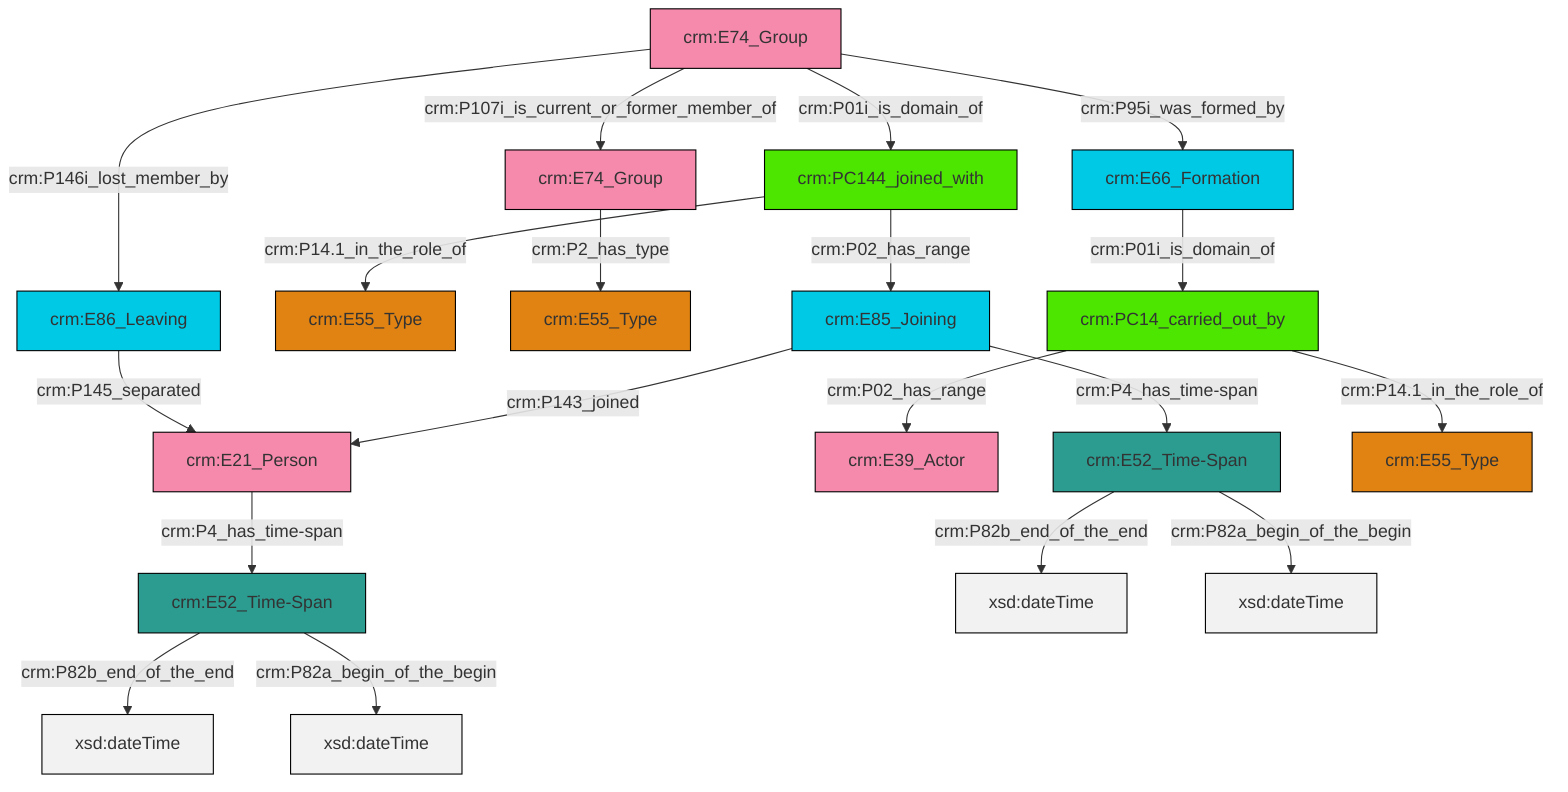 graph TD
classDef Literal fill:#f2f2f2,stroke:#000000;
classDef CRM_Entity fill:#FFFFFF,stroke:#000000;
classDef Temporal_Entity fill:#00C9E6, stroke:#000000;
classDef Type fill:#E18312, stroke:#000000;
classDef Time-Span fill:#2C9C91, stroke:#000000;
classDef Appellation fill:#FFEB7F, stroke:#000000;
classDef Place fill:#008836, stroke:#000000;
classDef Persistent_Item fill:#B266B2, stroke:#000000;
classDef Conceptual_Object fill:#FFD700, stroke:#000000;
classDef Physical_Thing fill:#D2B48C, stroke:#000000;
classDef Actor fill:#f58aad, stroke:#000000;
classDef PC_Classes fill:#4ce600, stroke:#000000;
classDef Multi fill:#cccccc,stroke:#000000;

0["crm:E85_Joining"]:::Temporal_Entity -->|crm:P4_has_time-span| 1["crm:E52_Time-Span"]:::Time-Span
2["crm:PC144_joined_with"]:::PC_Classes -->|crm:P14.1_in_the_role_of| 3["crm:E55_Type"]:::Type
6["crm:E52_Time-Span"]:::Time-Span -->|crm:P82b_end_of_the_end| 7[xsd:dateTime]:::Literal
4["crm:E74_Group"]:::Actor -->|crm:P107i_is_current_or_former_member_of| 8["crm:E74_Group"]:::Actor
0["crm:E85_Joining"]:::Temporal_Entity -->|crm:P143_joined| 11["crm:E21_Person"]:::Actor
8["crm:E74_Group"]:::Actor -->|crm:P2_has_type| 12["crm:E55_Type"]:::Type
13["crm:PC14_carried_out_by"]:::PC_Classes -->|crm:P02_has_range| 9["crm:E39_Actor"]:::Actor
4["crm:E74_Group"]:::Actor -->|crm:P146i_lost_member_by| 14["crm:E86_Leaving"]:::Temporal_Entity
1["crm:E52_Time-Span"]:::Time-Span -->|crm:P82b_end_of_the_end| 15[xsd:dateTime]:::Literal
14["crm:E86_Leaving"]:::Temporal_Entity -->|crm:P145_separated| 11["crm:E21_Person"]:::Actor
4["crm:E74_Group"]:::Actor -->|crm:P95i_was_formed_by| 20["crm:E66_Formation"]:::Temporal_Entity
20["crm:E66_Formation"]:::Temporal_Entity -->|crm:P01i_is_domain_of| 13["crm:PC14_carried_out_by"]:::PC_Classes
11["crm:E21_Person"]:::Actor -->|crm:P4_has_time-span| 6["crm:E52_Time-Span"]:::Time-Span
6["crm:E52_Time-Span"]:::Time-Span -->|crm:P82a_begin_of_the_begin| 26[xsd:dateTime]:::Literal
4["crm:E74_Group"]:::Actor -->|crm:P01i_is_domain_of| 2["crm:PC144_joined_with"]:::PC_Classes
2["crm:PC144_joined_with"]:::PC_Classes -->|crm:P02_has_range| 0["crm:E85_Joining"]:::Temporal_Entity
1["crm:E52_Time-Span"]:::Time-Span -->|crm:P82a_begin_of_the_begin| 31[xsd:dateTime]:::Literal
13["crm:PC14_carried_out_by"]:::PC_Classes -->|crm:P14.1_in_the_role_of| 23["crm:E55_Type"]:::Type